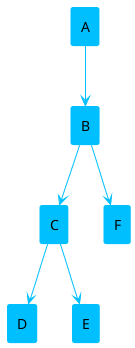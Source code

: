 @startuml

top to bottom direction

skinparam ArrowColor DeepSkyBlue
skinparam rectangleBackgroundColor DeepSkyBlue
skinparam rectangleBorderColor DeepSkyBlue

rectangle A
rectangle B
rectangle C
rectangle D
rectangle E
rectangle F

A -d-> B
B -d-> C
B -d-> F
C -d-> D
C -d-> E

@enduml
